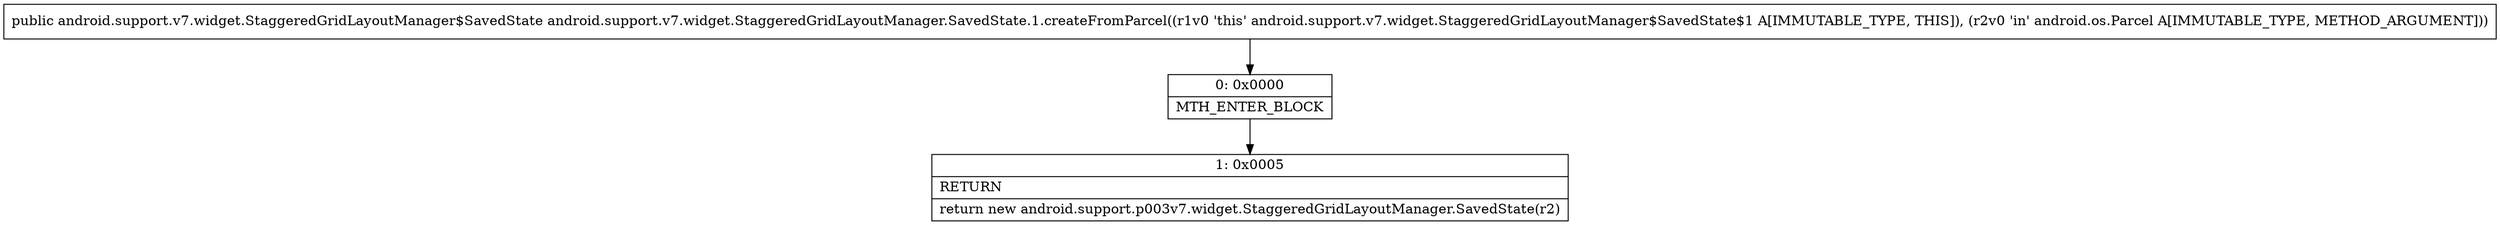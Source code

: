 digraph "CFG forandroid.support.v7.widget.StaggeredGridLayoutManager.SavedState.1.createFromParcel(Landroid\/os\/Parcel;)Landroid\/support\/v7\/widget\/StaggeredGridLayoutManager$SavedState;" {
Node_0 [shape=record,label="{0\:\ 0x0000|MTH_ENTER_BLOCK\l}"];
Node_1 [shape=record,label="{1\:\ 0x0005|RETURN\l|return new android.support.p003v7.widget.StaggeredGridLayoutManager.SavedState(r2)\l}"];
MethodNode[shape=record,label="{public android.support.v7.widget.StaggeredGridLayoutManager$SavedState android.support.v7.widget.StaggeredGridLayoutManager.SavedState.1.createFromParcel((r1v0 'this' android.support.v7.widget.StaggeredGridLayoutManager$SavedState$1 A[IMMUTABLE_TYPE, THIS]), (r2v0 'in' android.os.Parcel A[IMMUTABLE_TYPE, METHOD_ARGUMENT])) }"];
MethodNode -> Node_0;
Node_0 -> Node_1;
}

